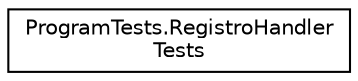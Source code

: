 digraph "Graphical Class Hierarchy"
{
 // INTERACTIVE_SVG=YES
 // LATEX_PDF_SIZE
  edge [fontname="Helvetica",fontsize="10",labelfontname="Helvetica",labelfontsize="10"];
  node [fontname="Helvetica",fontsize="10",shape=record];
  rankdir="LR";
  Node0 [label="ProgramTests.RegistroHandler\lTests",height=0.2,width=0.4,color="black", fillcolor="white", style="filled",URL="$classProgramTests_1_1RegistroHandlerTests.html",tooltip="Esta clase prueba el handler Registro."];
}
